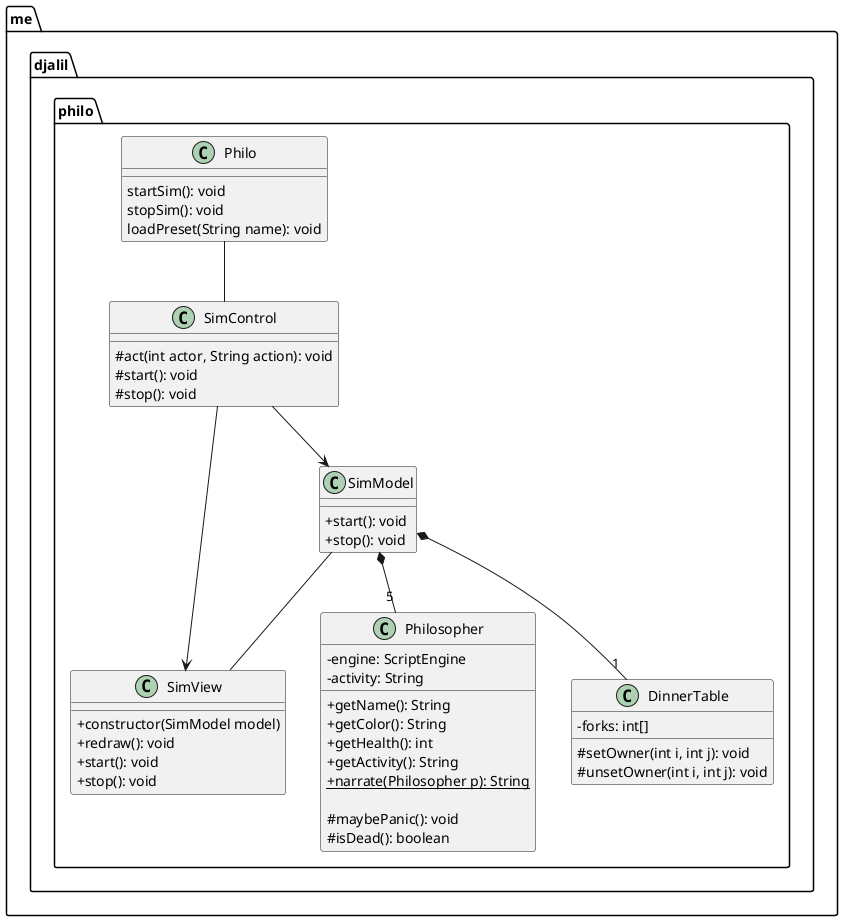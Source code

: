 @startuml philo
skinparam classAttributeIconSize 0

package me.djalil.philo {

  class Philo {
    startSim(): void
    stopSim(): void
    loadPreset(String name): void
  }
  Philo -- SimControl

  class SimControl {
    # act(int actor, String action): void
    # start(): void
    # stop(): void
  }

  SimControl --> SimView
  SimControl --> SimModel
  SimModel -- SimView

  class SimView {
    + constructor(SimModel model)
    + redraw(): void
    + start(): void
    + stop(): void
  }

  class SimModel {
    + start(): void
    + stop(): void
  }
  SimModel *-- "5" Philosopher
  SimModel *-- "1" DinnerTable

  class DinnerTable {
    - forks: int[]

    # setOwner(int i, int j): void
    # unsetOwner(int i, int j): void
  }

  class Philosopher {
    - engine: ScriptEngine
    - activity: String

    + getName(): String
    + getColor(): String
    + getHealth(): int
    + getActivity(): String
    + {static} narrate(Philosopher p): String

    # maybePanic(): void
    # isDead(): boolean
  }

}

@enduml
